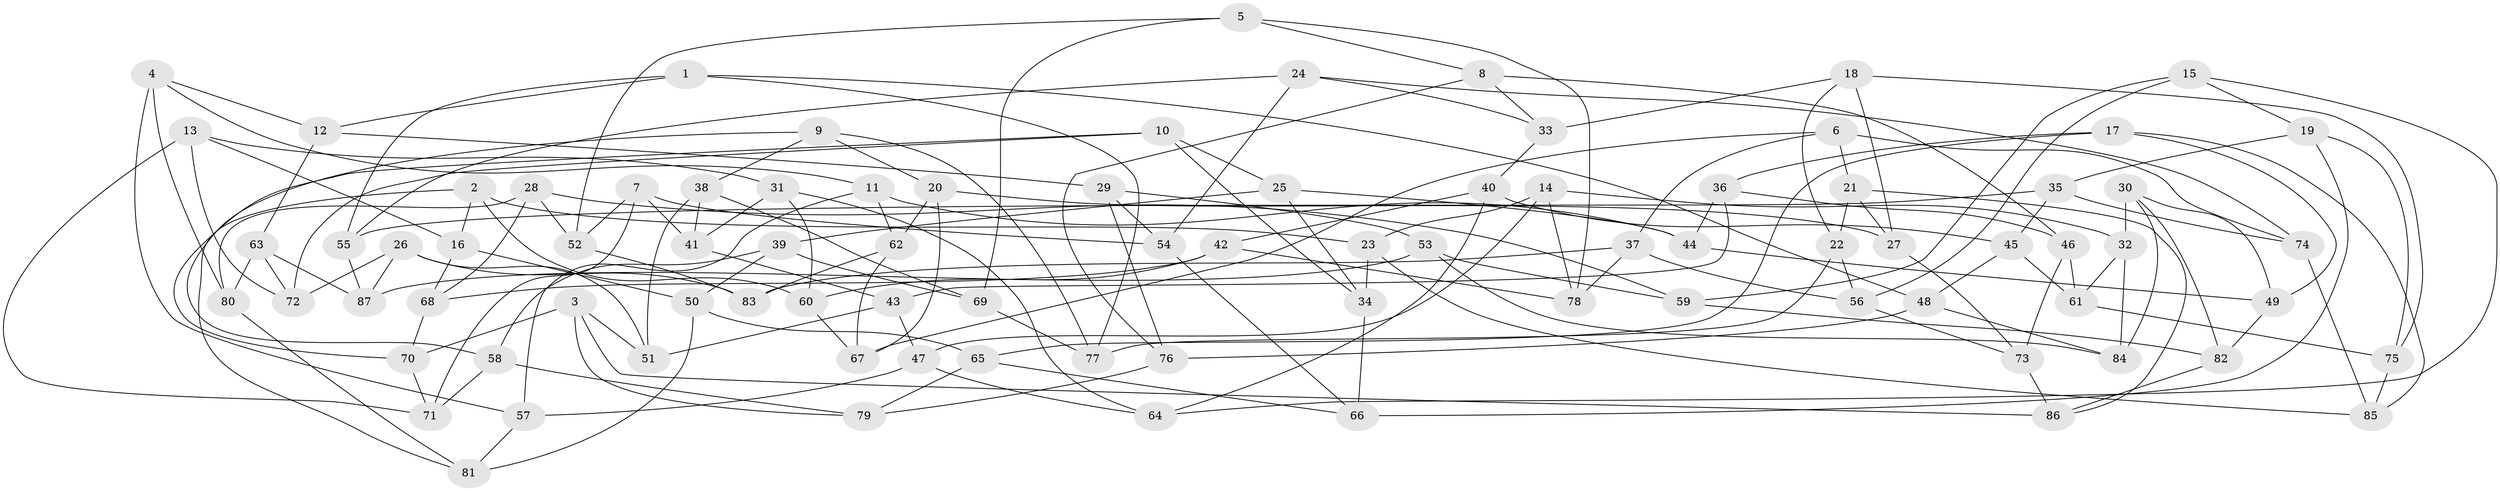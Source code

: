 // coarse degree distribution, {4: 0.36363636363636365, 6: 0.45454545454545453, 5: 0.12727272727272726, 3: 0.05454545454545454}
// Generated by graph-tools (version 1.1) at 2025/42/03/06/25 10:42:25]
// undirected, 87 vertices, 174 edges
graph export_dot {
graph [start="1"]
  node [color=gray90,style=filled];
  1;
  2;
  3;
  4;
  5;
  6;
  7;
  8;
  9;
  10;
  11;
  12;
  13;
  14;
  15;
  16;
  17;
  18;
  19;
  20;
  21;
  22;
  23;
  24;
  25;
  26;
  27;
  28;
  29;
  30;
  31;
  32;
  33;
  34;
  35;
  36;
  37;
  38;
  39;
  40;
  41;
  42;
  43;
  44;
  45;
  46;
  47;
  48;
  49;
  50;
  51;
  52;
  53;
  54;
  55;
  56;
  57;
  58;
  59;
  60;
  61;
  62;
  63;
  64;
  65;
  66;
  67;
  68;
  69;
  70;
  71;
  72;
  73;
  74;
  75;
  76;
  77;
  78;
  79;
  80;
  81;
  82;
  83;
  84;
  85;
  86;
  87;
  1 -- 55;
  1 -- 48;
  1 -- 77;
  1 -- 12;
  2 -- 23;
  2 -- 81;
  2 -- 60;
  2 -- 16;
  3 -- 86;
  3 -- 70;
  3 -- 79;
  3 -- 51;
  4 -- 12;
  4 -- 11;
  4 -- 80;
  4 -- 57;
  5 -- 52;
  5 -- 78;
  5 -- 69;
  5 -- 8;
  6 -- 67;
  6 -- 21;
  6 -- 74;
  6 -- 37;
  7 -- 71;
  7 -- 54;
  7 -- 41;
  7 -- 52;
  8 -- 76;
  8 -- 46;
  8 -- 33;
  9 -- 77;
  9 -- 58;
  9 -- 20;
  9 -- 38;
  10 -- 34;
  10 -- 72;
  10 -- 25;
  10 -- 70;
  11 -- 57;
  11 -- 44;
  11 -- 62;
  12 -- 29;
  12 -- 63;
  13 -- 31;
  13 -- 72;
  13 -- 71;
  13 -- 16;
  14 -- 78;
  14 -- 47;
  14 -- 23;
  14 -- 32;
  15 -- 59;
  15 -- 19;
  15 -- 64;
  15 -- 56;
  16 -- 68;
  16 -- 50;
  17 -- 65;
  17 -- 85;
  17 -- 49;
  17 -- 36;
  18 -- 75;
  18 -- 22;
  18 -- 27;
  18 -- 33;
  19 -- 75;
  19 -- 66;
  19 -- 35;
  20 -- 67;
  20 -- 62;
  20 -- 27;
  21 -- 86;
  21 -- 22;
  21 -- 27;
  22 -- 56;
  22 -- 77;
  23 -- 85;
  23 -- 34;
  24 -- 54;
  24 -- 74;
  24 -- 55;
  24 -- 33;
  25 -- 44;
  25 -- 39;
  25 -- 34;
  26 -- 51;
  26 -- 87;
  26 -- 83;
  26 -- 72;
  27 -- 73;
  28 -- 59;
  28 -- 68;
  28 -- 52;
  28 -- 80;
  29 -- 54;
  29 -- 76;
  29 -- 53;
  30 -- 84;
  30 -- 49;
  30 -- 82;
  30 -- 32;
  31 -- 64;
  31 -- 41;
  31 -- 60;
  32 -- 84;
  32 -- 61;
  33 -- 40;
  34 -- 66;
  35 -- 74;
  35 -- 55;
  35 -- 45;
  36 -- 43;
  36 -- 44;
  36 -- 46;
  37 -- 78;
  37 -- 83;
  37 -- 56;
  38 -- 41;
  38 -- 51;
  38 -- 69;
  39 -- 69;
  39 -- 58;
  39 -- 50;
  40 -- 42;
  40 -- 64;
  40 -- 45;
  41 -- 43;
  42 -- 78;
  42 -- 68;
  42 -- 60;
  43 -- 51;
  43 -- 47;
  44 -- 49;
  45 -- 48;
  45 -- 61;
  46 -- 73;
  46 -- 61;
  47 -- 57;
  47 -- 64;
  48 -- 76;
  48 -- 84;
  49 -- 82;
  50 -- 65;
  50 -- 81;
  52 -- 83;
  53 -- 84;
  53 -- 59;
  53 -- 87;
  54 -- 66;
  55 -- 87;
  56 -- 73;
  57 -- 81;
  58 -- 71;
  58 -- 79;
  59 -- 82;
  60 -- 67;
  61 -- 75;
  62 -- 83;
  62 -- 67;
  63 -- 87;
  63 -- 80;
  63 -- 72;
  65 -- 79;
  65 -- 66;
  68 -- 70;
  69 -- 77;
  70 -- 71;
  73 -- 86;
  74 -- 85;
  75 -- 85;
  76 -- 79;
  80 -- 81;
  82 -- 86;
}
